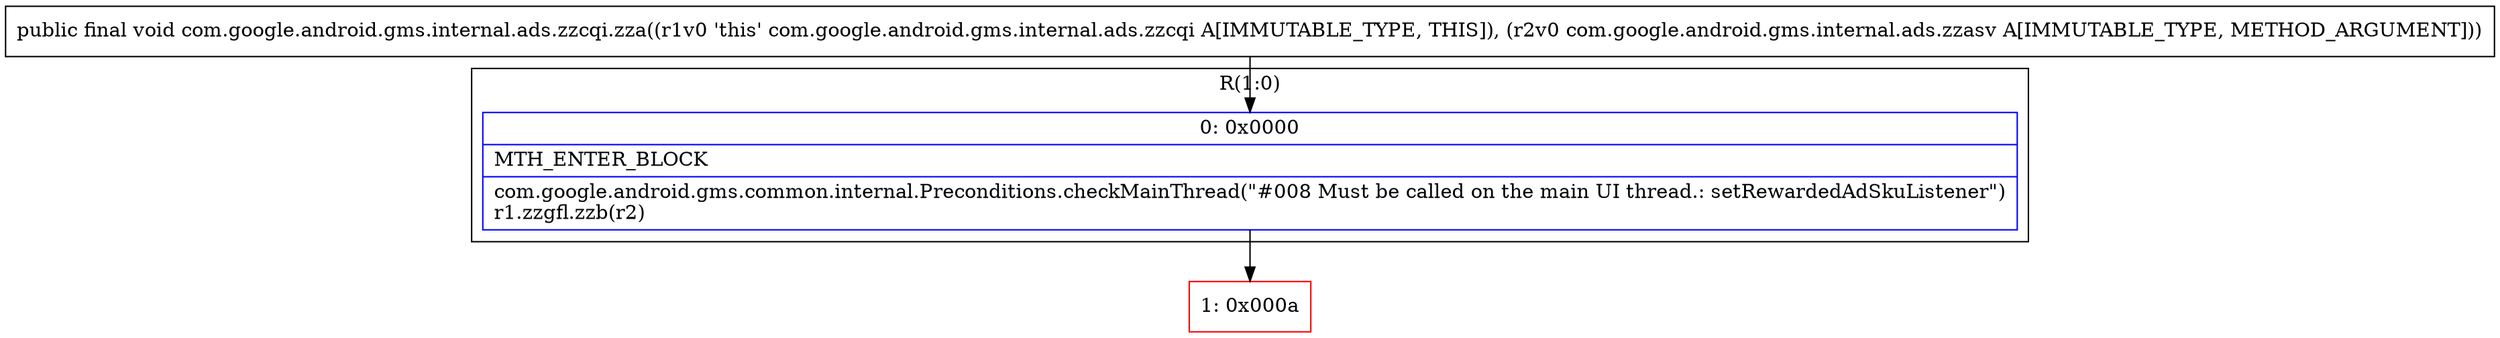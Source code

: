 digraph "CFG forcom.google.android.gms.internal.ads.zzcqi.zza(Lcom\/google\/android\/gms\/internal\/ads\/zzasv;)V" {
subgraph cluster_Region_682548280 {
label = "R(1:0)";
node [shape=record,color=blue];
Node_0 [shape=record,label="{0\:\ 0x0000|MTH_ENTER_BLOCK\l|com.google.android.gms.common.internal.Preconditions.checkMainThread(\"#008 Must be called on the main UI thread.: setRewardedAdSkuListener\")\lr1.zzgfl.zzb(r2)\l}"];
}
Node_1 [shape=record,color=red,label="{1\:\ 0x000a}"];
MethodNode[shape=record,label="{public final void com.google.android.gms.internal.ads.zzcqi.zza((r1v0 'this' com.google.android.gms.internal.ads.zzcqi A[IMMUTABLE_TYPE, THIS]), (r2v0 com.google.android.gms.internal.ads.zzasv A[IMMUTABLE_TYPE, METHOD_ARGUMENT])) }"];
MethodNode -> Node_0;
Node_0 -> Node_1;
}

